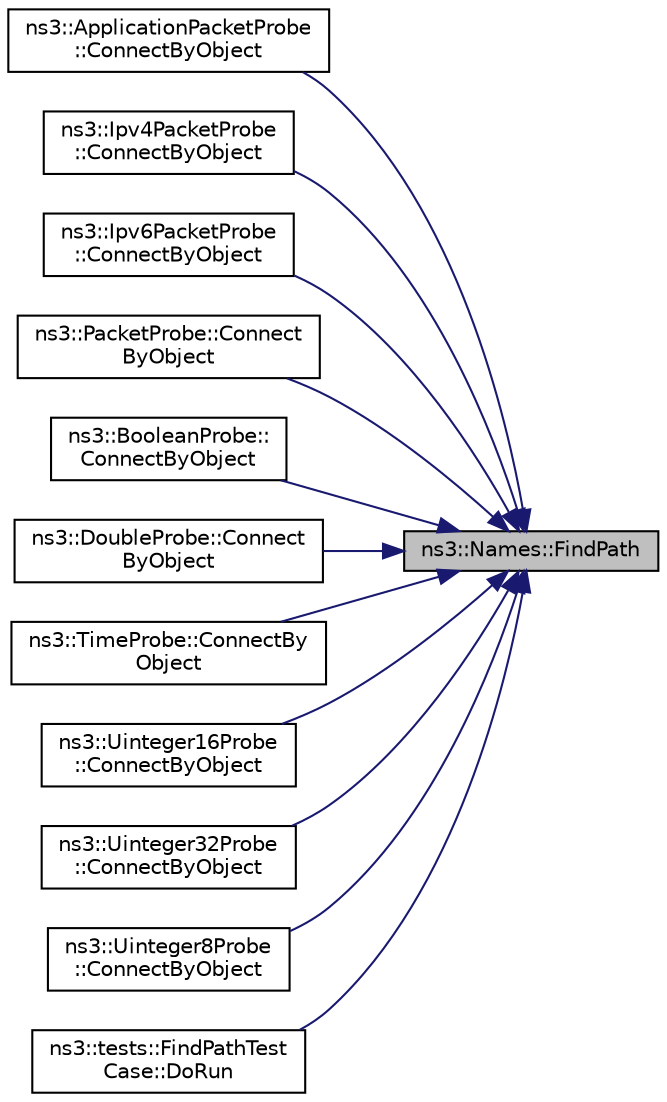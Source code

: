 digraph "ns3::Names::FindPath"
{
 // LATEX_PDF_SIZE
  edge [fontname="Helvetica",fontsize="10",labelfontname="Helvetica",labelfontsize="10"];
  node [fontname="Helvetica",fontsize="10",shape=record];
  rankdir="RL";
  Node1 [label="ns3::Names::FindPath",height=0.2,width=0.4,color="black", fillcolor="grey75", style="filled", fontcolor="black",tooltip="Given a pointer to an object, look to see if that object has a name associated with it and return the..."];
  Node1 -> Node2 [dir="back",color="midnightblue",fontsize="10",style="solid",fontname="Helvetica"];
  Node2 [label="ns3::ApplicationPacketProbe\l::ConnectByObject",height=0.2,width=0.4,color="black", fillcolor="white", style="filled",URL="$classns3_1_1_application_packet_probe.html#a9f2ee434c1e2aa67a3da20c4c44eccc7",tooltip="connect to a trace source attribute provided by a given object"];
  Node1 -> Node3 [dir="back",color="midnightblue",fontsize="10",style="solid",fontname="Helvetica"];
  Node3 [label="ns3::Ipv4PacketProbe\l::ConnectByObject",height=0.2,width=0.4,color="black", fillcolor="white", style="filled",URL="$classns3_1_1_ipv4_packet_probe.html#aa143604f9e79ffa3aca634a05456f90d",tooltip="connect to a trace source attribute provided by a given object"];
  Node1 -> Node4 [dir="back",color="midnightblue",fontsize="10",style="solid",fontname="Helvetica"];
  Node4 [label="ns3::Ipv6PacketProbe\l::ConnectByObject",height=0.2,width=0.4,color="black", fillcolor="white", style="filled",URL="$classns3_1_1_ipv6_packet_probe.html#ae678d5328186c457ff68dccb88b6d24f",tooltip="connect to a trace source attribute provided by a given object"];
  Node1 -> Node5 [dir="back",color="midnightblue",fontsize="10",style="solid",fontname="Helvetica"];
  Node5 [label="ns3::PacketProbe::Connect\lByObject",height=0.2,width=0.4,color="black", fillcolor="white", style="filled",URL="$classns3_1_1_packet_probe.html#a2174e6125949d5d7c240eba50d9bbe82",tooltip="connect to a trace source attribute provided by a given object"];
  Node1 -> Node6 [dir="back",color="midnightblue",fontsize="10",style="solid",fontname="Helvetica"];
  Node6 [label="ns3::BooleanProbe::\lConnectByObject",height=0.2,width=0.4,color="black", fillcolor="white", style="filled",URL="$classns3_1_1_boolean_probe.html#ad5a3da511dcd332c0fd1cddeadf8fd5d",tooltip="connect to a trace source attribute provided by a given object"];
  Node1 -> Node7 [dir="back",color="midnightblue",fontsize="10",style="solid",fontname="Helvetica"];
  Node7 [label="ns3::DoubleProbe::Connect\lByObject",height=0.2,width=0.4,color="black", fillcolor="white", style="filled",URL="$classns3_1_1_double_probe.html#a595c0fdc7e7c2e466cc8e9fc847580b0",tooltip="connect to a trace source attribute provided by a given object"];
  Node1 -> Node8 [dir="back",color="midnightblue",fontsize="10",style="solid",fontname="Helvetica"];
  Node8 [label="ns3::TimeProbe::ConnectBy\lObject",height=0.2,width=0.4,color="black", fillcolor="white", style="filled",URL="$classns3_1_1_time_probe.html#a01778c1013aca0788e98085fc86ab136",tooltip="connect to a trace source attribute provided by a given object"];
  Node1 -> Node9 [dir="back",color="midnightblue",fontsize="10",style="solid",fontname="Helvetica"];
  Node9 [label="ns3::Uinteger16Probe\l::ConnectByObject",height=0.2,width=0.4,color="black", fillcolor="white", style="filled",URL="$classns3_1_1_uinteger16_probe.html#abcda2c08c530e06129d50a8ea06c145e",tooltip="connect to a trace source attribute provided by a given object"];
  Node1 -> Node10 [dir="back",color="midnightblue",fontsize="10",style="solid",fontname="Helvetica"];
  Node10 [label="ns3::Uinteger32Probe\l::ConnectByObject",height=0.2,width=0.4,color="black", fillcolor="white", style="filled",URL="$classns3_1_1_uinteger32_probe.html#ae3e435009ce0d5fd70142a7341f5b979",tooltip="connect to a trace source attribute provided by a given object"];
  Node1 -> Node11 [dir="back",color="midnightblue",fontsize="10",style="solid",fontname="Helvetica"];
  Node11 [label="ns3::Uinteger8Probe\l::ConnectByObject",height=0.2,width=0.4,color="black", fillcolor="white", style="filled",URL="$classns3_1_1_uinteger8_probe.html#a92f2aba0dd1892e9d2cf8929bf586b4a",tooltip="connect to a trace source attribute provided by a given object"];
  Node1 -> Node12 [dir="back",color="midnightblue",fontsize="10",style="solid",fontname="Helvetica"];
  Node12 [label="ns3::tests::FindPathTest\lCase::DoRun",height=0.2,width=0.4,color="black", fillcolor="white", style="filled",URL="$classns3_1_1tests_1_1_find_path_test_case.html#a8288f2afbe6014671ecc3dcd45b599b9",tooltip="Implementation to actually run this TestCase."];
}
